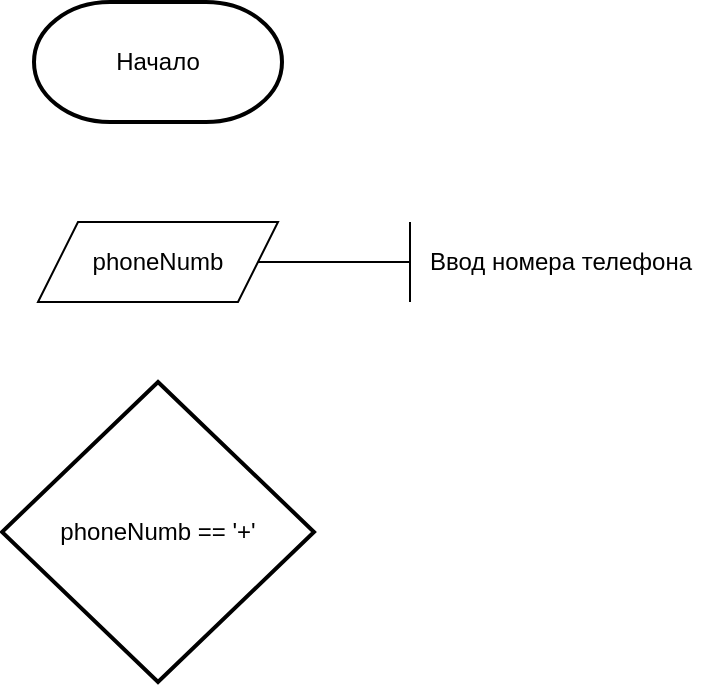 <mxfile version="24.7.12">
  <diagram name="Страница — 1" id="RolyPFwZq1qflpm33d3U">
    <mxGraphModel dx="789" dy="427" grid="1" gridSize="10" guides="1" tooltips="1" connect="1" arrows="1" fold="1" page="1" pageScale="1" pageWidth="827" pageHeight="1169" math="0" shadow="0">
      <root>
        <mxCell id="0" />
        <mxCell id="1" parent="0" />
        <mxCell id="ZodCC7kFXzASDTPhLEkf-1" value="Начало" style="strokeWidth=2;html=1;shape=mxgraph.flowchart.terminator;whiteSpace=wrap;" vertex="1" parent="1">
          <mxGeometry x="352" y="20" width="124" height="60" as="geometry" />
        </mxCell>
        <mxCell id="ZodCC7kFXzASDTPhLEkf-2" value="phoneNumb" style="shape=parallelogram;perimeter=parallelogramPerimeter;whiteSpace=wrap;html=1;fixedSize=1;" vertex="1" parent="1">
          <mxGeometry x="354" y="130" width="120" height="40" as="geometry" />
        </mxCell>
        <mxCell id="ZodCC7kFXzASDTPhLEkf-4" value="" style="endArrow=none;html=1;rounded=0;exitX=1;exitY=0.5;exitDx=0;exitDy=0;" edge="1" parent="1" source="ZodCC7kFXzASDTPhLEkf-2">
          <mxGeometry width="50" height="50" relative="1" as="geometry">
            <mxPoint x="520" y="180" as="sourcePoint" />
            <mxPoint x="540" y="150" as="targetPoint" />
          </mxGeometry>
        </mxCell>
        <mxCell id="ZodCC7kFXzASDTPhLEkf-5" value="" style="endArrow=none;html=1;rounded=0;" edge="1" parent="1">
          <mxGeometry width="50" height="50" relative="1" as="geometry">
            <mxPoint x="540" y="170" as="sourcePoint" />
            <mxPoint x="540" y="130" as="targetPoint" />
          </mxGeometry>
        </mxCell>
        <mxCell id="ZodCC7kFXzASDTPhLEkf-6" value="Ввод номера телефона" style="text;html=1;align=center;verticalAlign=middle;resizable=0;points=[];autosize=1;strokeColor=none;fillColor=none;" vertex="1" parent="1">
          <mxGeometry x="540" y="135" width="150" height="30" as="geometry" />
        </mxCell>
        <mxCell id="ZodCC7kFXzASDTPhLEkf-7" value="phoneNumb == &#39;+&#39;" style="strokeWidth=2;html=1;shape=mxgraph.flowchart.decision;whiteSpace=wrap;" vertex="1" parent="1">
          <mxGeometry x="336" y="210" width="156" height="150" as="geometry" />
        </mxCell>
      </root>
    </mxGraphModel>
  </diagram>
</mxfile>

